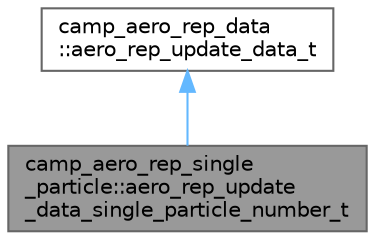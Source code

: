 digraph "camp_aero_rep_single_particle::aero_rep_update_data_single_particle_number_t"
{
 // LATEX_PDF_SIZE
  bgcolor="transparent";
  edge [fontname=Helvetica,fontsize=10,labelfontname=Helvetica,labelfontsize=10];
  node [fontname=Helvetica,fontsize=10,shape=box,height=0.2,width=0.4];
  Node1 [label="camp_aero_rep_single\l_particle::aero_rep_update\l_data_single_particle_number_t",height=0.2,width=0.4,color="gray40", fillcolor="grey60", style="filled", fontcolor="black",tooltip="Single particle update number concentration object."];
  Node2 -> Node1 [dir="back",color="steelblue1",style="solid"];
  Node2 [label="camp_aero_rep_data\l::aero_rep_update_data_t",height=0.2,width=0.4,color="gray40", fillcolor="white", style="filled",URL="$structcamp__aero__rep__data_1_1aero__rep__update__data__t.html",tooltip="Update cookie."];
}
